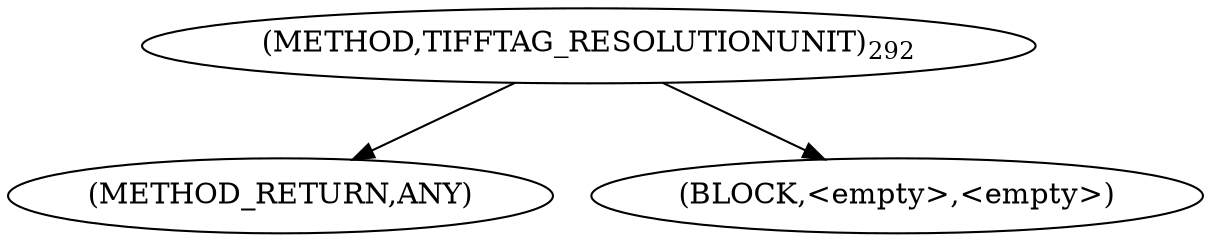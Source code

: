 digraph "TIFFTAG_RESOLUTIONUNIT" {  
"100215" [label = <(METHOD,TIFFTAG_RESOLUTIONUNIT)<SUB>292</SUB>> ]
"100216" [label = <(METHOD_RETURN,ANY)> ]
"100217" [label = <(BLOCK,&lt;empty&gt;,&lt;empty&gt;)> ]
  "100215" -> "100216" 
  "100215" -> "100217" 
}
